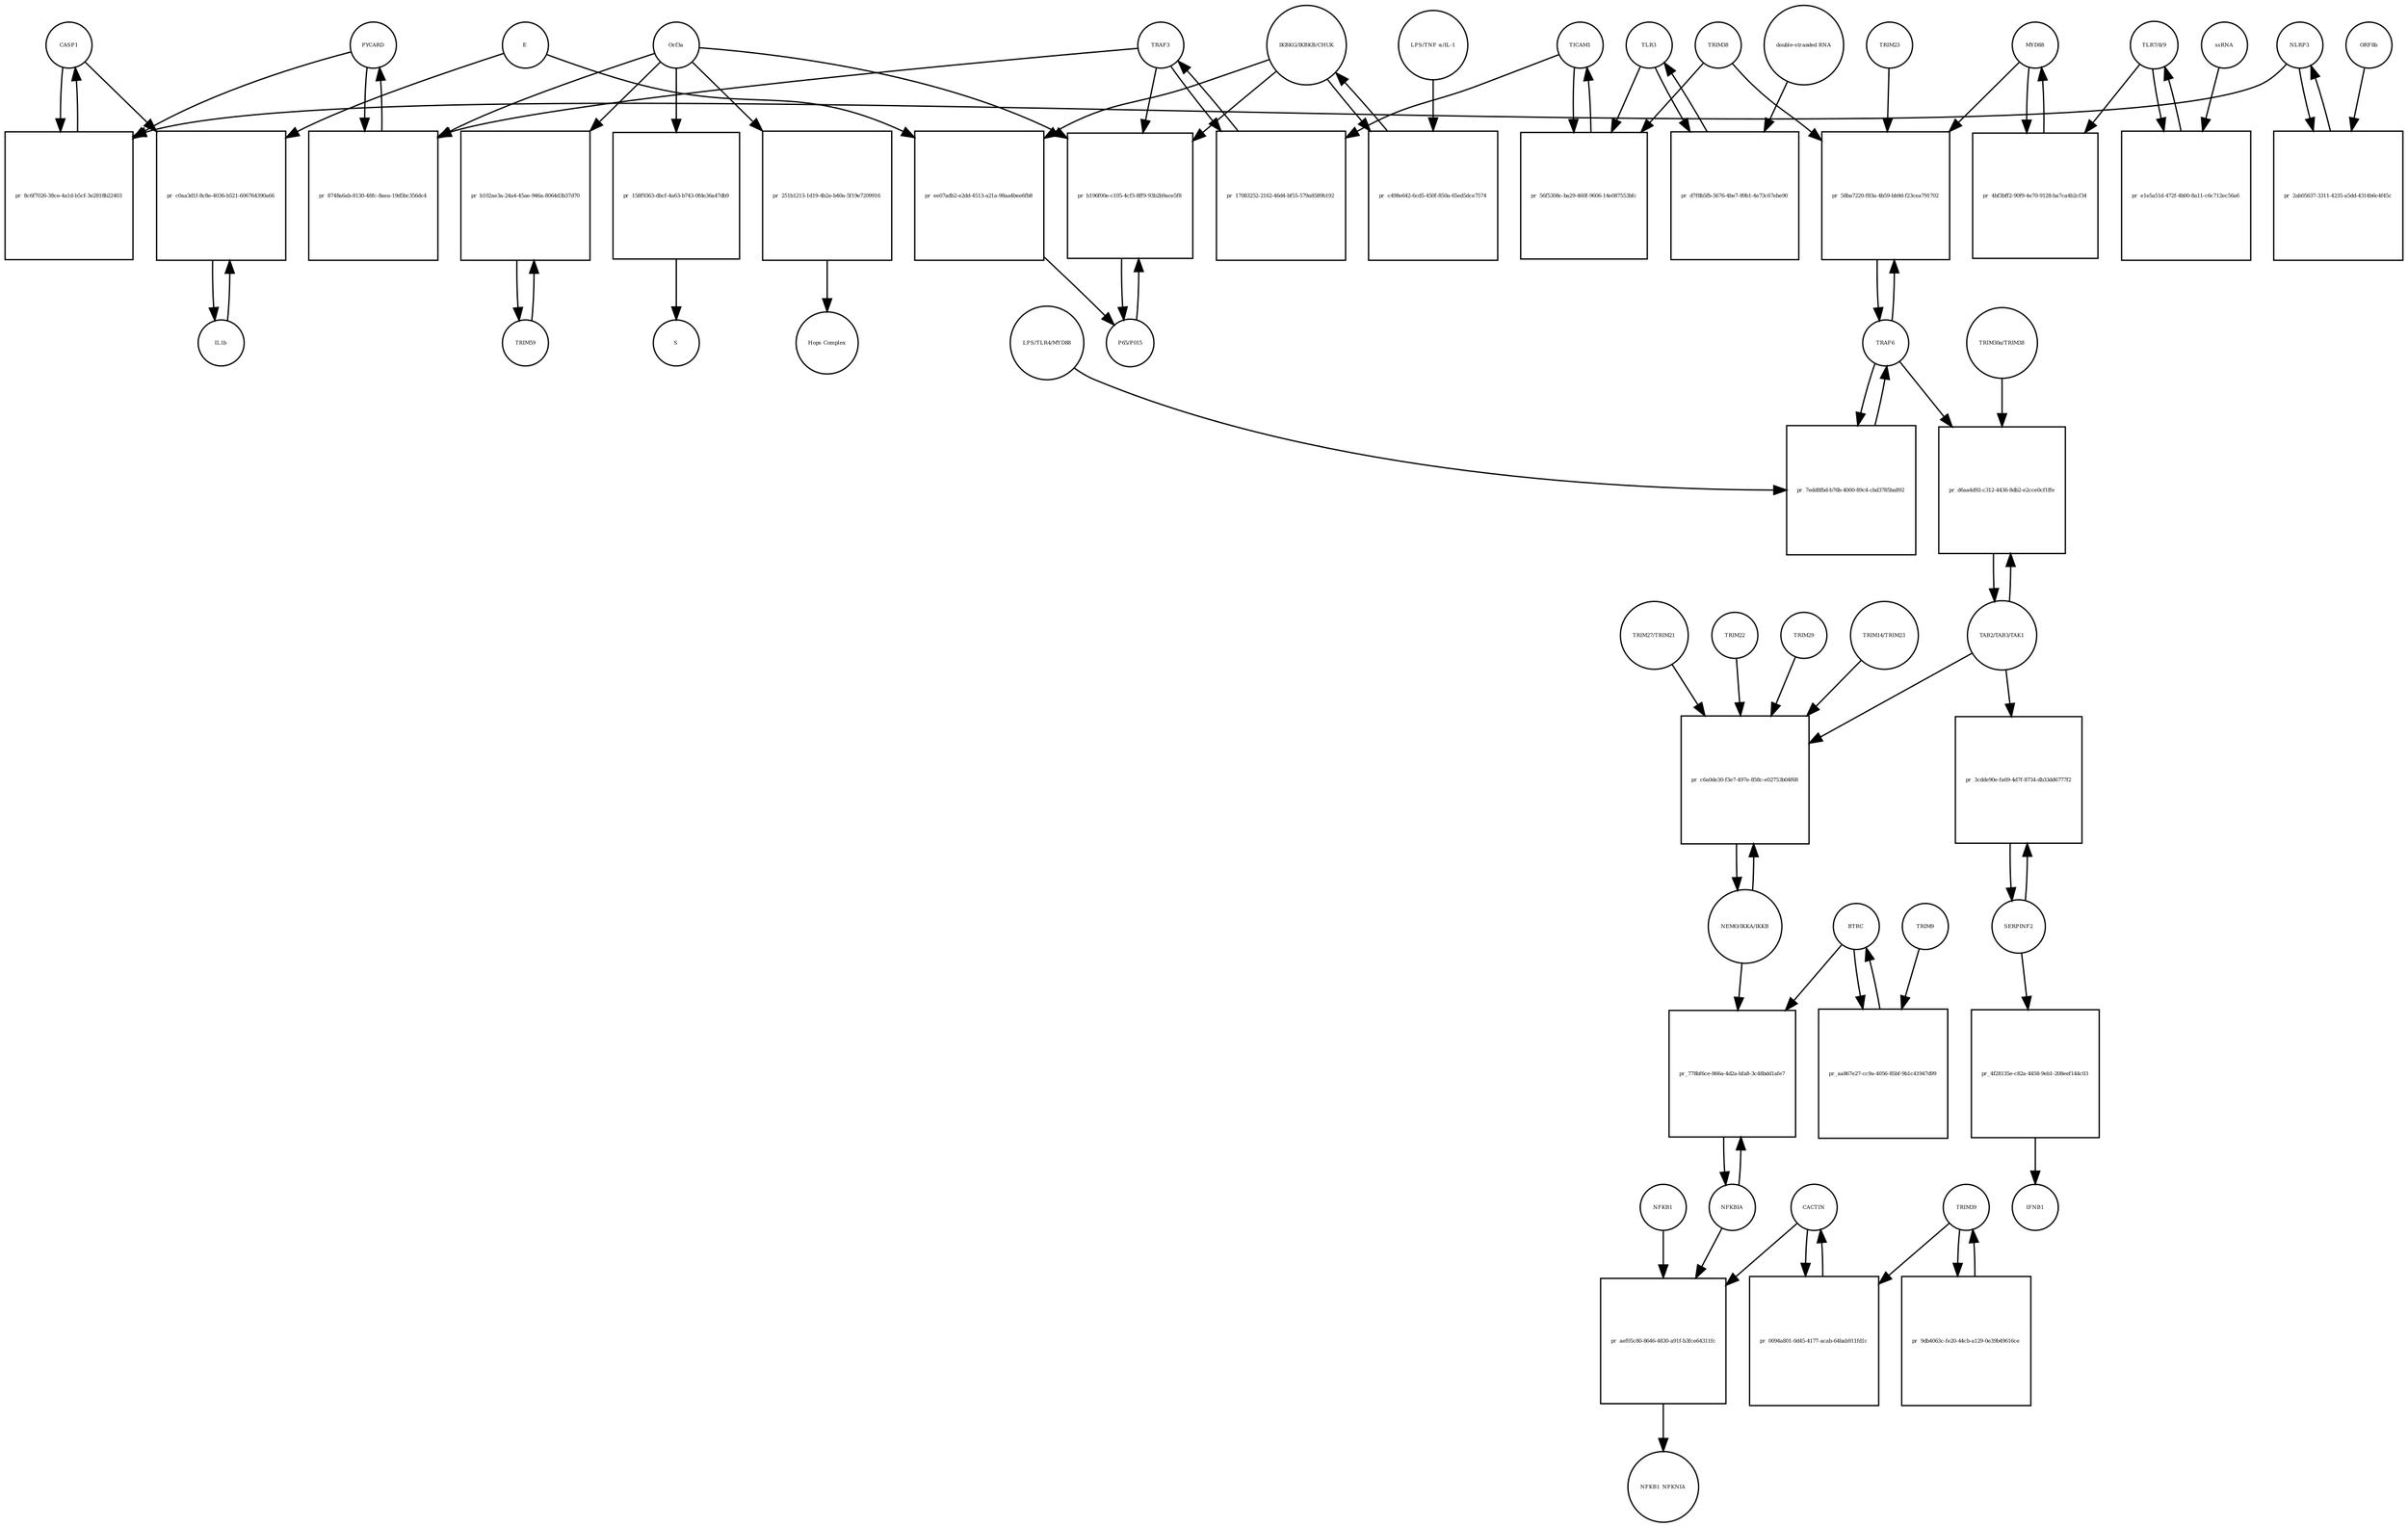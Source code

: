 strict digraph  {
CASP1 [annotation=urn_miriam_hgnc_1499, bipartite=0, cls=macromolecule, fontsize=4, label=CASP1, shape=circle];
"pr_8c6f7026-38ce-4a1d-b5cf-3e2818b22403" [annotation="", bipartite=1, cls=process, fontsize=4, label="pr_8c6f7026-38ce-4a1d-b5cf-3e2818b22403", shape=square];
PYCARD [annotation="", bipartite=0, cls="macromolecule multimer", fontsize=4, label=PYCARD, shape=circle];
NLRP3 [annotation="", bipartite=0, cls="macromolecule multimer", fontsize=4, label=NLRP3, shape=circle];
TRAF6 [annotation=urn_miriam_hgnc_12036, bipartite=0, cls=macromolecule, fontsize=4, label=TRAF6, shape=circle];
"pr_7edd8fbd-b76b-4000-89c4-cbd3785ba892" [annotation="", bipartite=1, cls=process, fontsize=4, label="pr_7edd8fbd-b76b-4000-89c4-cbd3785ba892", shape=square];
"LPS/TLR4/MYD88" [annotation="urn_miriam_hgnc_6121|urn_miriam_hgnc_11850|urn_miriam_hgnc_7562", bipartite=0, cls=complex, fontsize=4, label="LPS/TLR4/MYD88", shape=circle];
NFKBIA [annotation=urn_miriam_hgnc_7797, bipartite=0, cls=macromolecule, fontsize=4, label=NFKBIA, shape=circle];
"pr_778bf6ce-866a-4d2a-bfa8-3c48bdd1afe7" [annotation="", bipartite=1, cls=process, fontsize=4, label="pr_778bf6ce-866a-4d2a-bfa8-3c48bdd1afe7", shape=square];
BTRC [annotation=urn_miriam_hgnc_1144, bipartite=0, cls=macromolecule, fontsize=4, label=BTRC, shape=circle];
"NEMO/IKKA/IKKB" [annotation="urn_miriam_hgnc_5961|urn_miriam_hgnc_5960|urn_miriam_hgnc_1974", bipartite=0, cls=complex, fontsize=4, label="NEMO/IKKA/IKKB", shape=circle];
IL1b [annotation=urn_miriam_hgnc_5992, bipartite=0, cls=macromolecule, fontsize=4, label=IL1b, shape=circle];
"pr_c0aa3d1f-8c8e-4036-b521-606764390a66" [annotation="", bipartite=1, cls=process, fontsize=4, label="pr_c0aa3d1f-8c8e-4036-b521-606764390a66", shape=square];
E [annotation=urn_miriam_ncbiprotein_1796318600, bipartite=0, cls=macromolecule, fontsize=4, label=E, shape=circle];
SERPINF2 [annotation=urn_miriam_hgnc_9075, bipartite=0, cls=macromolecule, fontsize=4, label=SERPINF2, shape=circle];
"pr_4f28135e-c82a-4458-9eb1-208eef144c03" [annotation="", bipartite=1, cls=process, fontsize=4, label="pr_4f28135e-c82a-4458-9eb1-208eef144c03", shape=square];
IFNB1 [annotation=urn_miriam_pubmed_5434, bipartite=0, cls=macromolecule, fontsize=4, label=IFNB1, shape=circle];
TLR3 [annotation=urn_miriam_hgnc_11849, bipartite=0, cls=macromolecule, fontsize=4, label=TLR3, shape=circle];
"pr_d7f8b5fb-5676-4be7-89b1-4e73c67ebe90" [annotation="", bipartite=1, cls=process, fontsize=4, label="pr_d7f8b5fb-5676-4be7-89b1-4e73c67ebe90", shape=square];
"double-stranded RNA" [annotation="", bipartite=0, cls="nucleic acid feature", fontsize=4, label="double-stranded RNA", shape=circle];
TICAM1 [annotation=urn_miriam_hgnc_18348, bipartite=0, cls=macromolecule, fontsize=4, label=TICAM1, shape=circle];
"pr_56f5308c-ba29-460f-9606-14e087553bfc" [annotation="", bipartite=1, cls=process, fontsize=4, label="pr_56f5308c-ba29-460f-9606-14e087553bfc", shape=square];
TRIM38 [annotation=urn_miriam_hgnc_10059, bipartite=0, cls=macromolecule, fontsize=4, label=TRIM38, shape=circle];
TRIM59 [annotation="urn_miriam_pubmed_22588174|urn_miriam_hgnc_30834", bipartite=0, cls=macromolecule, fontsize=4, label=TRIM59, shape=circle];
"pr_b102ae3a-24a4-45ae-946a-8064d3b37d70" [annotation="", bipartite=1, cls=process, fontsize=4, label="pr_b102ae3a-24a4-45ae-946a-8064d3b37d70", shape=square];
Orf3a [annotation=urn_miriam_uniprot_P0DTC3, bipartite=0, cls=macromolecule, fontsize=4, label=Orf3a, shape=circle];
"TLR7/8/9" [annotation="urn_miriam_hgnc_15633|urn_miriam_hgnc_15632|urn_miriam_hgnc_15631", bipartite=0, cls=complex, fontsize=4, label="TLR7/8/9", shape=circle];
"pr_e1e5a51d-472f-4b00-8a11-c6c712ec56a6" [annotation="", bipartite=1, cls=process, fontsize=4, label="pr_e1e5a51d-472f-4b00-8a11-c6c712ec56a6", shape=square];
ssRNA [annotation="", bipartite=0, cls="nucleic acid feature", fontsize=4, label=ssRNA, shape=circle];
MYD88 [annotation=urn_miriam_hgnc_7562, bipartite=0, cls=macromolecule, fontsize=4, label=MYD88, shape=circle];
"pr_4bf3bff2-90f9-4e70-9128-ba7ca4b2cf34" [annotation="", bipartite=1, cls=process, fontsize=4, label="pr_4bf3bff2-90f9-4e70-9128-ba7ca4b2cf34", shape=square];
"pr_58ba7220-f83a-4b59-bb9d-f23cea791702" [annotation="", bipartite=1, cls=process, fontsize=4, label="pr_58ba7220-f83a-4b59-bb9d-f23cea791702", shape=square];
TRIM23 [annotation=urn_miriam_hgnc_660, bipartite=0, cls=macromolecule, fontsize=4, label=TRIM23, shape=circle];
"TAB2/TAB3/TAK1" [annotation="urn_miriam_hgnc_17075|urn_miriam_hgnc_30681|urn_miriam_hgnc_6859", bipartite=0, cls=complex, fontsize=4, label="TAB2/TAB3/TAK1", shape=circle];
"pr_d6aa4d92-c312-4436-8db2-e2cce0cf1ffe" [annotation="", bipartite=1, cls=process, fontsize=4, label="pr_d6aa4d92-c312-4436-8db2-e2cce0cf1ffe", shape=square];
"TRIM30a/TRIM38" [annotation="urn_miriam_hgnc_10059|urn_miriam_uniprot_P15533", bipartite=0, cls=complex, fontsize=4, label="TRIM30a/TRIM38", shape=circle];
"pr_c6a0de30-f3e7-497e-858c-e02753b04f68" [annotation="", bipartite=1, cls=process, fontsize=4, label="pr_c6a0de30-f3e7-497e-858c-e02753b04f68", shape=square];
TRIM22 [annotation=urn_miriam_hgnc_16379, bipartite=0, cls=macromolecule, fontsize=4, label=TRIM22, shape=circle];
TRIM29 [annotation=urn_miriam_hgnc_17274, bipartite=0, cls=macromolecule, fontsize=4, label=TRIM29, shape=circle];
"TRIM14/TRIM23" [annotation="urn_miriam_hgnc_16283|urn_miriam_hgnc_660", bipartite=0, cls=complex, fontsize=4, label="TRIM14/TRIM23", shape=circle];
"TRIM27/TRIM21" [annotation="urn_miriam_hgnc_9975|urn_miriam_hgnc_11312", bipartite=0, cls=complex, fontsize=4, label="TRIM27/TRIM21", shape=circle];
"pr_3cdde90e-fa69-4d7f-8734-db33dd6777f2" [annotation="", bipartite=1, cls=process, fontsize=4, label="pr_3cdde90e-fa69-4d7f-8734-db33dd6777f2", shape=square];
TRAF3 [annotation=urn_miriam_hgnc_12033, bipartite=0, cls=macromolecule, fontsize=4, label=TRAF3, shape=circle];
"pr_17083252-2162-46d4-bf55-579a8589b192" [annotation="", bipartite=1, cls=process, fontsize=4, label="pr_17083252-2162-46d4-bf55-579a8589b192", shape=square];
NFKB1 [annotation=urn_miriam_hgnc_7794, bipartite=0, cls=macromolecule, fontsize=4, label=NFKB1, shape=circle];
"pr_aef05c80-8646-4830-a91f-b3fce64311fc" [annotation="", bipartite=1, cls=process, fontsize=4, label="pr_aef05c80-8646-4830-a91f-b3fce64311fc", shape=square];
NFKB1_NFKNIA [annotation="", bipartite=0, cls=complex, fontsize=4, label=NFKB1_NFKNIA, shape=circle];
CACTIN [annotation=urn_miriam_hgnc_29938, bipartite=0, cls=macromolecule, fontsize=4, label=CACTIN, shape=circle];
"IKBKG/IKBKB/CHUK" [annotation="urn_miriam_hgnc_5961|urn_miriam_hgnc_5960|urn_miriam_hgnc_1974", bipartite=0, cls=complex, fontsize=4, label="IKBKG/IKBKB/CHUK", shape=circle];
"pr_c498e642-6cd5-450f-850a-65ed5dce7574" [annotation="", bipartite=1, cls=process, fontsize=4, label="pr_c498e642-6cd5-450f-850a-65ed5dce7574", shape=square];
"LPS/TNF α/IL-1" [annotation="urn_miriam_hgnc_6121|urn_miriam_hgnc_11916|urn_miriam_hgnc_5991", bipartite=0, cls=complex, fontsize=4, label="LPS/TNF α/IL-1", shape=circle];
"pr_158f9363-dbcf-4a63-b743-0fde36a47db9" [annotation="", bipartite=1, cls=process, fontsize=4, label="pr_158f9363-dbcf-4a63-b743-0fde36a47db9", shape=square];
S [annotation=urn_miriam_uniprot_P0DTC2, bipartite=0, cls=macromolecule, fontsize=4, label=S, shape=circle];
"P65/P015" [annotation="urn_miriam_hgnc_9955|urn_miriam_hgnc_7794", bipartite=0, cls=complex, fontsize=4, label="P65/P015", shape=circle];
"pr_b196f00e-c105-4cf3-8ff9-93b2b9ace5f8" [annotation="", bipartite=1, cls=process, fontsize=4, label="pr_b196f00e-c105-4cf3-8ff9-93b2b9ace5f8", shape=square];
"pr_8748a6ab-8130-48fc-8aea-19d5bc356dc4" [annotation="", bipartite=1, cls=process, fontsize=4, label="pr_8748a6ab-8130-48fc-8aea-19d5bc356dc4", shape=square];
"pr_2ab05637-3311-4235-a5dd-4314b6c4f45c" [annotation="", bipartite=1, cls=process, fontsize=4, label="pr_2ab05637-3311-4235-a5dd-4314b6c4f45c", shape=square];
ORF8b [annotation=urn_miriam_ncbiprotein_BCD58760, bipartite=0, cls=macromolecule, fontsize=4, label=ORF8b, shape=circle];
"pr_aa867e27-cc9a-4056-85bf-9b1c41947d99" [annotation="", bipartite=1, cls=process, fontsize=4, label="pr_aa867e27-cc9a-4056-85bf-9b1c41947d99", shape=square];
TRIM9 [annotation=urn_miriam_hgnc_16288, bipartite=0, cls=macromolecule, fontsize=4, label=TRIM9, shape=circle];
"pr_ee07adb2-e2dd-4513-a21a-98aa4bee6fb8" [annotation="", bipartite=1, cls=process, fontsize=4, label="pr_ee07adb2-e2dd-4513-a21a-98aa4bee6fb8", shape=square];
"pr_0094a801-0d45-4177-acab-64bab911fd1c" [annotation="", bipartite=1, cls=process, fontsize=4, label="pr_0094a801-0d45-4177-acab-64bab911fd1c", shape=square];
TRIM39 [annotation=urn_miriam_hgnc_10065, bipartite=0, cls=macromolecule, fontsize=4, label=TRIM39, shape=circle];
"pr_9db4063c-fe20-44cb-a129-0e39b49616ce" [annotation="", bipartite=1, cls=process, fontsize=4, label="pr_9db4063c-fe20-44cb-a129-0e39b49616ce", shape=square];
"pr_251b1213-1d19-4b2e-b40a-5f19e7209916" [annotation="", bipartite=1, cls=process, fontsize=4, label="pr_251b1213-1d19-4b2e-b40a-5f19e7209916", shape=square];
"Hops Complex" [annotation="urn_miriam_uniprot_J9TC74|urn_miriam_hgnc_14583|urn_miriam_hgnc_20593|urn_miriam_hgnc_24048|urn_miriam_hgnc_5013|urn_miriam_hgnc_20266", bipartite=0, cls=complex, fontsize=4, label="Hops Complex", shape=circle];
CASP1 -> "pr_8c6f7026-38ce-4a1d-b5cf-3e2818b22403"  [annotation="", interaction_type=consumption];
CASP1 -> "pr_c0aa3d1f-8c8e-4036-b521-606764390a66"  [annotation=urn_miriam_pubmed_31034780, interaction_type=catalysis];
"pr_8c6f7026-38ce-4a1d-b5cf-3e2818b22403" -> CASP1  [annotation="", interaction_type=production];
PYCARD -> "pr_8c6f7026-38ce-4a1d-b5cf-3e2818b22403"  [annotation="", interaction_type=consumption];
PYCARD -> "pr_8748a6ab-8130-48fc-8aea-19d5bc356dc4"  [annotation="", interaction_type=consumption];
NLRP3 -> "pr_8c6f7026-38ce-4a1d-b5cf-3e2818b22403"  [annotation="", interaction_type=consumption];
NLRP3 -> "pr_2ab05637-3311-4235-a5dd-4314b6c4f45c"  [annotation="", interaction_type=consumption];
TRAF6 -> "pr_7edd8fbd-b76b-4000-89c4-cbd3785ba892"  [annotation="", interaction_type=consumption];
TRAF6 -> "pr_58ba7220-f83a-4b59-bb9d-f23cea791702"  [annotation="", interaction_type=consumption];
TRAF6 -> "pr_d6aa4d92-c312-4436-8db2-e2cce0cf1ffe"  [annotation="urn_miriam_pubmed_23758787|urn_miriam_pubmed_25172371|urn_miriam_pubmed_18345001", interaction_type="necessary stimulation"];
"pr_7edd8fbd-b76b-4000-89c4-cbd3785ba892" -> TRAF6  [annotation="", interaction_type=production];
"LPS/TLR4/MYD88" -> "pr_7edd8fbd-b76b-4000-89c4-cbd3785ba892"  [annotation=urn_miriam_pubmed_23758787, interaction_type=catalysis];
NFKBIA -> "pr_778bf6ce-866a-4d2a-bfa8-3c48bdd1afe7"  [annotation="", interaction_type=consumption];
NFKBIA -> "pr_aef05c80-8646-4830-a91f-b3fce64311fc"  [annotation="", interaction_type=consumption];
"pr_778bf6ce-866a-4d2a-bfa8-3c48bdd1afe7" -> NFKBIA  [annotation="", interaction_type=production];
BTRC -> "pr_778bf6ce-866a-4d2a-bfa8-3c48bdd1afe7"  [annotation=urn_miriam_pubmed_21135871, interaction_type=catalysis];
BTRC -> "pr_aa867e27-cc9a-4056-85bf-9b1c41947d99"  [annotation="", interaction_type=consumption];
"NEMO/IKKA/IKKB" -> "pr_778bf6ce-866a-4d2a-bfa8-3c48bdd1afe7"  [annotation=urn_miriam_pubmed_21135871, interaction_type=catalysis];
"NEMO/IKKA/IKKB" -> "pr_c6a0de30-f3e7-497e-858c-e02753b04f68"  [annotation="", interaction_type=consumption];
IL1b -> "pr_c0aa3d1f-8c8e-4036-b521-606764390a66"  [annotation="", interaction_type=consumption];
"pr_c0aa3d1f-8c8e-4036-b521-606764390a66" -> IL1b  [annotation="", interaction_type=production];
E -> "pr_c0aa3d1f-8c8e-4036-b521-606764390a66"  [annotation=urn_miriam_pubmed_31034780, interaction_type=catalysis];
E -> "pr_ee07adb2-e2dd-4513-a21a-98aa4bee6fb8"  [annotation="urn_miriam_pubmed_32172672|urn_miriam_taxonomy_2697049", interaction_type="necessary stimulation"];
SERPINF2 -> "pr_4f28135e-c82a-4458-9eb1-208eef144c03"  [annotation="", interaction_type=consumption];
SERPINF2 -> "pr_3cdde90e-fa69-4d7f-8734-db33dd6777f2"  [annotation="", interaction_type=consumption];
"pr_4f28135e-c82a-4458-9eb1-208eef144c03" -> IFNB1  [annotation="", interaction_type=production];
TLR3 -> "pr_d7f8b5fb-5676-4be7-89b1-4e73c67ebe90"  [annotation="", interaction_type=consumption];
TLR3 -> "pr_56f5308c-ba29-460f-9606-14e087553bfc"  [annotation="urn_miriam_pubmed_23758787|urn_miriam_pubmed_22539786", interaction_type="necessary stimulation"];
"pr_d7f8b5fb-5676-4be7-89b1-4e73c67ebe90" -> TLR3  [annotation="", interaction_type=production];
"double-stranded RNA" -> "pr_d7f8b5fb-5676-4be7-89b1-4e73c67ebe90"  [annotation=urn_miriam_pubmed_23758787, interaction_type="necessary stimulation"];
TICAM1 -> "pr_56f5308c-ba29-460f-9606-14e087553bfc"  [annotation="", interaction_type=consumption];
TICAM1 -> "pr_17083252-2162-46d4-bf55-579a8589b192"  [annotation=urn_miriam_pubmed_28829373, interaction_type="necessary stimulation"];
"pr_56f5308c-ba29-460f-9606-14e087553bfc" -> TICAM1  [annotation="", interaction_type=production];
TRIM38 -> "pr_56f5308c-ba29-460f-9606-14e087553bfc"  [annotation="urn_miriam_pubmed_23758787|urn_miriam_pubmed_22539786", interaction_type=inhibition];
TRIM38 -> "pr_58ba7220-f83a-4b59-bb9d-f23cea791702"  [annotation="urn_miriam_pubmed_15361868|urn_miriam_pubmed_22539786|urn_miriam_pubmed_20724660", interaction_type=inhibition];
TRIM59 -> "pr_b102ae3a-24a4-45ae-946a-8064d3b37d70"  [annotation="", interaction_type=consumption];
"pr_b102ae3a-24a4-45ae-946a-8064d3b37d70" -> TRIM59  [annotation="", interaction_type=production];
Orf3a -> "pr_b102ae3a-24a4-45ae-946a-8064d3b37d70"  [annotation=urn_miriam_pubmed_28829373, interaction_type="necessary stimulation"];
Orf3a -> "pr_158f9363-dbcf-4a63-b743-0fde36a47db9"  [annotation=urn_miriam_pubmed_32172672, interaction_type="necessary stimulation"];
Orf3a -> "pr_b196f00e-c105-4cf3-8ff9-93b2b9ace5f8"  [annotation="urn_miriam_pubmed_31034780|urn_miriam_pubmed_32172672", interaction_type="necessary stimulation"];
Orf3a -> "pr_8748a6ab-8130-48fc-8aea-19d5bc356dc4"  [annotation=urn_miriam_pubmed_32172672, interaction_type="necessary stimulation"];
Orf3a -> "pr_251b1213-1d19-4b2e-b40a-5f19e7209916"  [annotation="urn_miriam_pubmed_15316659|urn_miriam_pubmed_17715238|urn_miriam_pubmed_25375324|urn_miriam_pubmed_19590927", interaction_type="necessary stimulation"];
"TLR7/8/9" -> "pr_e1e5a51d-472f-4b00-8a11-c6c712ec56a6"  [annotation="", interaction_type=consumption];
"TLR7/8/9" -> "pr_4bf3bff2-90f9-4e70-9128-ba7ca4b2cf34"  [annotation=urn_miriam_pubmed_15361868, interaction_type="necessary stimulation"];
"pr_e1e5a51d-472f-4b00-8a11-c6c712ec56a6" -> "TLR7/8/9"  [annotation="", interaction_type=production];
ssRNA -> "pr_e1e5a51d-472f-4b00-8a11-c6c712ec56a6"  [annotation=urn_miriam_pubmed_21782231, interaction_type="necessary stimulation"];
MYD88 -> "pr_4bf3bff2-90f9-4e70-9128-ba7ca4b2cf34"  [annotation="", interaction_type=consumption];
MYD88 -> "pr_58ba7220-f83a-4b59-bb9d-f23cea791702"  [annotation="urn_miriam_pubmed_15361868|urn_miriam_pubmed_22539786|urn_miriam_pubmed_20724660", interaction_type="necessary stimulation"];
"pr_4bf3bff2-90f9-4e70-9128-ba7ca4b2cf34" -> MYD88  [annotation="", interaction_type=production];
"pr_58ba7220-f83a-4b59-bb9d-f23cea791702" -> TRAF6  [annotation="", interaction_type=production];
TRIM23 -> "pr_58ba7220-f83a-4b59-bb9d-f23cea791702"  [annotation="urn_miriam_pubmed_15361868|urn_miriam_pubmed_22539786|urn_miriam_pubmed_20724660", interaction_type="necessary stimulation"];
"TAB2/TAB3/TAK1" -> "pr_d6aa4d92-c312-4436-8db2-e2cce0cf1ffe"  [annotation="", interaction_type=consumption];
"TAB2/TAB3/TAK1" -> "pr_c6a0de30-f3e7-497e-858c-e02753b04f68"  [annotation="urn_miriam_pubmed_23758787|urn_miriam_pubmed_23408607|urn_miriam_pubmed_26358190|urn_miriam_pubmed_27695001|urn_miriam_pubmed_24379373|urn_miriam_pubmed_20724660", interaction_type="necessary stimulation"];
"TAB2/TAB3/TAK1" -> "pr_3cdde90e-fa69-4d7f-8734-db33dd6777f2"  [annotation=urn_miriam_pubmed_17706453, interaction_type="necessary stimulation"];
"pr_d6aa4d92-c312-4436-8db2-e2cce0cf1ffe" -> "TAB2/TAB3/TAK1"  [annotation="", interaction_type=production];
"TRIM30a/TRIM38" -> "pr_d6aa4d92-c312-4436-8db2-e2cce0cf1ffe"  [annotation="urn_miriam_pubmed_23758787|urn_miriam_pubmed_25172371|urn_miriam_pubmed_18345001", interaction_type=inhibition];
"pr_c6a0de30-f3e7-497e-858c-e02753b04f68" -> "NEMO/IKKA/IKKB"  [annotation="", interaction_type=production];
TRIM22 -> "pr_c6a0de30-f3e7-497e-858c-e02753b04f68"  [annotation="urn_miriam_pubmed_23758787|urn_miriam_pubmed_23408607|urn_miriam_pubmed_26358190|urn_miriam_pubmed_27695001|urn_miriam_pubmed_24379373|urn_miriam_pubmed_20724660", interaction_type=inhibition];
TRIM29 -> "pr_c6a0de30-f3e7-497e-858c-e02753b04f68"  [annotation="urn_miriam_pubmed_23758787|urn_miriam_pubmed_23408607|urn_miriam_pubmed_26358190|urn_miriam_pubmed_27695001|urn_miriam_pubmed_24379373|urn_miriam_pubmed_20724660", interaction_type=inhibition];
"TRIM14/TRIM23" -> "pr_c6a0de30-f3e7-497e-858c-e02753b04f68"  [annotation="urn_miriam_pubmed_23758787|urn_miriam_pubmed_23408607|urn_miriam_pubmed_26358190|urn_miriam_pubmed_27695001|urn_miriam_pubmed_24379373|urn_miriam_pubmed_20724660", interaction_type="necessary stimulation"];
"TRIM27/TRIM21" -> "pr_c6a0de30-f3e7-497e-858c-e02753b04f68"  [annotation="urn_miriam_pubmed_23758787|urn_miriam_pubmed_23408607|urn_miriam_pubmed_26358190|urn_miriam_pubmed_27695001|urn_miriam_pubmed_24379373|urn_miriam_pubmed_20724660", interaction_type=inhibition];
"pr_3cdde90e-fa69-4d7f-8734-db33dd6777f2" -> SERPINF2  [annotation="", interaction_type=production];
TRAF3 -> "pr_17083252-2162-46d4-bf55-579a8589b192"  [annotation="", interaction_type=consumption];
TRAF3 -> "pr_b196f00e-c105-4cf3-8ff9-93b2b9ace5f8"  [annotation="urn_miriam_pubmed_31034780|urn_miriam_pubmed_32172672", interaction_type=catalysis];
TRAF3 -> "pr_8748a6ab-8130-48fc-8aea-19d5bc356dc4"  [annotation=urn_miriam_pubmed_32172672, interaction_type=catalysis];
"pr_17083252-2162-46d4-bf55-579a8589b192" -> TRAF3  [annotation="", interaction_type=production];
NFKB1 -> "pr_aef05c80-8646-4830-a91f-b3fce64311fc"  [annotation="", interaction_type=consumption];
"pr_aef05c80-8646-4830-a91f-b3fce64311fc" -> NFKB1_NFKNIA  [annotation="", interaction_type=production];
CACTIN -> "pr_aef05c80-8646-4830-a91f-b3fce64311fc"  [annotation=urn_miriam_pubmed_26999213, interaction_type=inhibition];
CACTIN -> "pr_0094a801-0d45-4177-acab-64bab911fd1c"  [annotation="", interaction_type=consumption];
"IKBKG/IKBKB/CHUK" -> "pr_c498e642-6cd5-450f-850a-65ed5dce7574"  [annotation="", interaction_type=consumption];
"IKBKG/IKBKB/CHUK" -> "pr_b196f00e-c105-4cf3-8ff9-93b2b9ace5f8"  [annotation="urn_miriam_pubmed_31034780|urn_miriam_pubmed_32172672", interaction_type=catalysis];
"IKBKG/IKBKB/CHUK" -> "pr_ee07adb2-e2dd-4513-a21a-98aa4bee6fb8"  [annotation="", interaction_type=consumption];
"pr_c498e642-6cd5-450f-850a-65ed5dce7574" -> "IKBKG/IKBKB/CHUK"  [annotation="", interaction_type=production];
"LPS/TNF α/IL-1" -> "pr_c498e642-6cd5-450f-850a-65ed5dce7574"  [annotation="urn_miriam_pubmed_32172672|urn_miriam_taxonomy_2697049", interaction_type=catalysis];
"pr_158f9363-dbcf-4a63-b743-0fde36a47db9" -> S  [annotation="", interaction_type=production];
"P65/P015" -> "pr_b196f00e-c105-4cf3-8ff9-93b2b9ace5f8"  [annotation="", interaction_type=consumption];
"pr_b196f00e-c105-4cf3-8ff9-93b2b9ace5f8" -> "P65/P015"  [annotation="", interaction_type=production];
"pr_8748a6ab-8130-48fc-8aea-19d5bc356dc4" -> PYCARD  [annotation="", interaction_type=production];
"pr_2ab05637-3311-4235-a5dd-4314b6c4f45c" -> NLRP3  [annotation="", interaction_type=production];
ORF8b -> "pr_2ab05637-3311-4235-a5dd-4314b6c4f45c"  [annotation=urn_miriam_pubmed_32172672, interaction_type="necessary stimulation"];
"pr_aa867e27-cc9a-4056-85bf-9b1c41947d99" -> BTRC  [annotation="", interaction_type=production];
TRIM9 -> "pr_aa867e27-cc9a-4056-85bf-9b1c41947d99"  [annotation=urn_miriam_pubmed_21135871, interaction_type=inhibition];
"pr_ee07adb2-e2dd-4513-a21a-98aa4bee6fb8" -> "P65/P015"  [annotation="", interaction_type=production];
"pr_0094a801-0d45-4177-acab-64bab911fd1c" -> CACTIN  [annotation="", interaction_type=production];
TRIM39 -> "pr_0094a801-0d45-4177-acab-64bab911fd1c"  [annotation=urn_miriam_pubmed_26999213, interaction_type="necessary stimulation"];
TRIM39 -> "pr_9db4063c-fe20-44cb-a129-0e39b49616ce"  [annotation="", interaction_type=consumption];
"pr_9db4063c-fe20-44cb-a129-0e39b49616ce" -> TRIM39  [annotation="", interaction_type=production];
"pr_251b1213-1d19-4b2e-b40a-5f19e7209916" -> "Hops Complex"  [annotation="", interaction_type=production];
}
